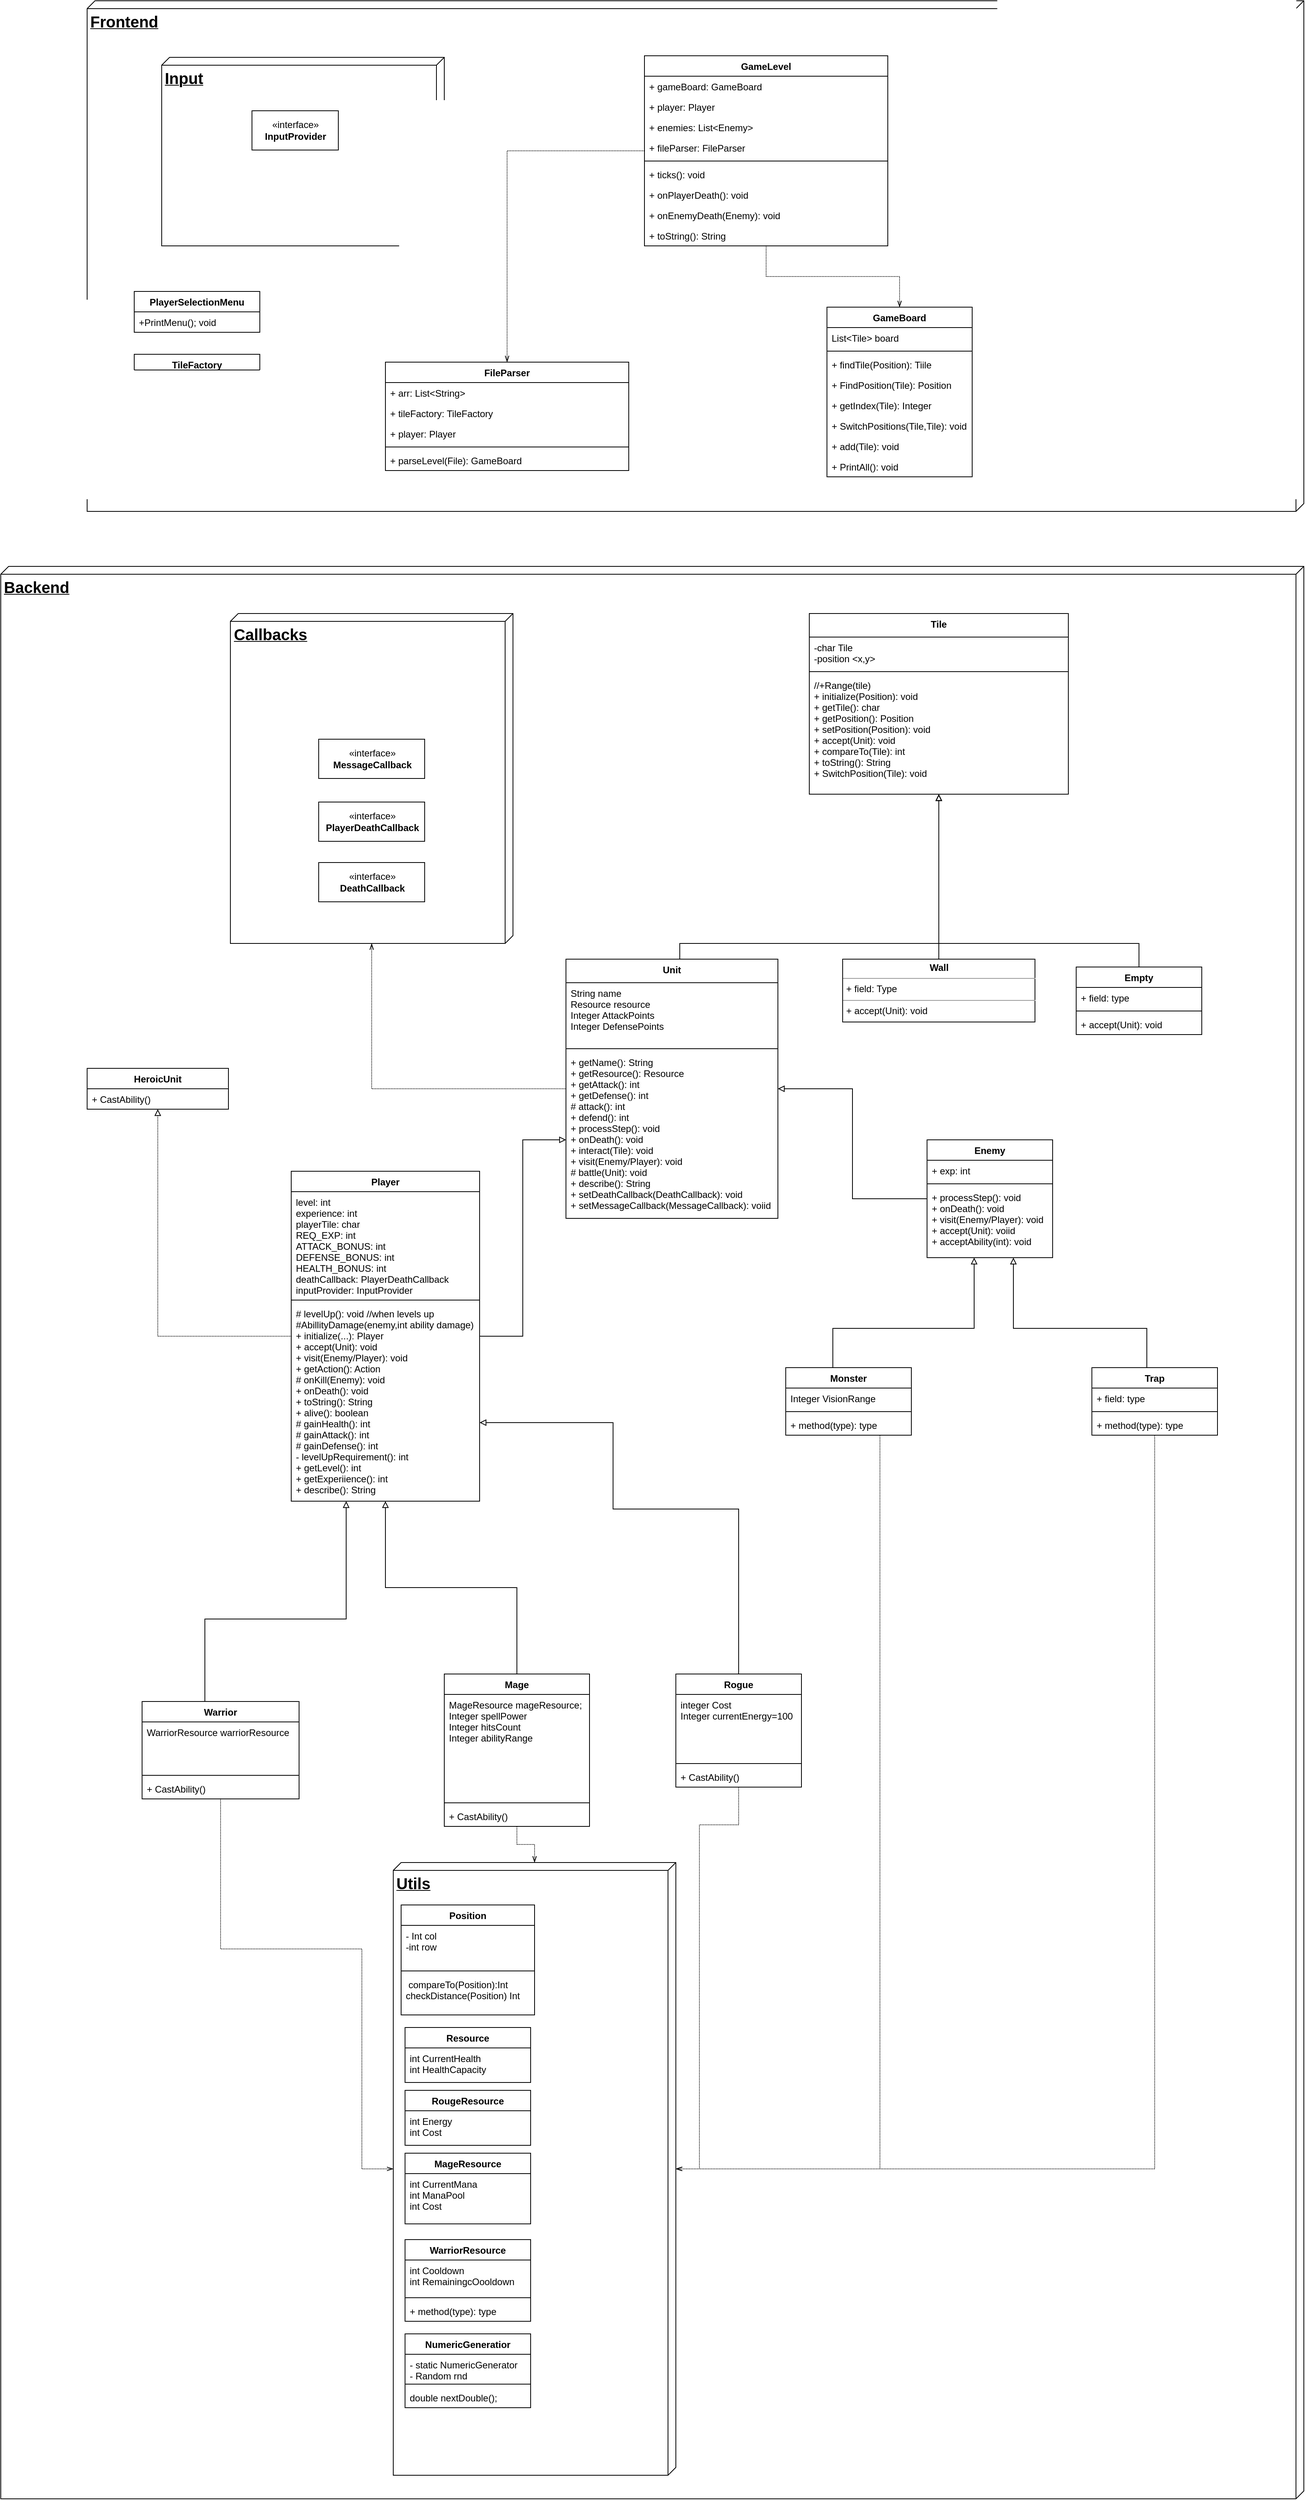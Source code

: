 <mxfile version="14.8.0" type="device"><diagram id="C5RBs43oDa-KdzZeNtuy" name="Page-1"><mxGraphModel dx="3137" dy="1996" grid="1" gridSize="10" guides="1" tooltips="1" connect="1" arrows="1" fold="1" page="1" pageScale="1" pageWidth="827" pageHeight="1169" math="0" shadow="0"><root><mxCell id="WIyWlLk6GJQsqaUBKTNV-0"/><mxCell id="WIyWlLk6GJQsqaUBKTNV-1" parent="WIyWlLk6GJQsqaUBKTNV-0"/><mxCell id="sXf2Kts4jVh8WF6a163G-23" value="&lt;b&gt;&lt;font style=&quot;font-size: 20px&quot;&gt;Backend&lt;/font&gt;&lt;/b&gt;" style="verticalAlign=top;align=left;spacingTop=8;spacingLeft=2;spacingRight=12;shape=cube;size=10;direction=south;fontStyle=4;html=1;" parent="WIyWlLk6GJQsqaUBKTNV-1" vertex="1"><mxGeometry x="-870" y="40" width="1660" height="2460" as="geometry"/></mxCell><mxCell id="sXf2Kts4jVh8WF6a163G-22" value="&lt;b&gt;&lt;font style=&quot;font-size: 20px&quot;&gt;Frontend&lt;/font&gt;&lt;/b&gt;" style="verticalAlign=top;align=left;spacingTop=8;spacingLeft=2;spacingRight=12;shape=cube;size=10;direction=south;fontStyle=4;html=1;" parent="WIyWlLk6GJQsqaUBKTNV-1" vertex="1"><mxGeometry x="-760" y="-680" width="1550" height="650" as="geometry"/></mxCell><mxCell id="hUy67IWV7JKPdp_zbghK-2" value="Tile" style="swimlane;fontStyle=1;align=center;verticalAlign=top;childLayout=stackLayout;horizontal=1;startSize=30;horizontalStack=0;resizeParent=1;resizeParentMax=0;resizeLast=0;collapsible=1;marginBottom=0;" parent="WIyWlLk6GJQsqaUBKTNV-1" vertex="1"><mxGeometry x="160" y="100" width="330" height="230" as="geometry"/></mxCell><mxCell id="hUy67IWV7JKPdp_zbghK-3" value="-char Tile&#10;-position &lt;x,y&gt;" style="text;strokeColor=none;fillColor=none;align=left;verticalAlign=top;spacingLeft=4;spacingRight=4;overflow=hidden;rotatable=0;points=[[0,0.5],[1,0.5]];portConstraint=eastwest;" parent="hUy67IWV7JKPdp_zbghK-2" vertex="1"><mxGeometry y="30" width="330" height="40" as="geometry"/></mxCell><mxCell id="hUy67IWV7JKPdp_zbghK-4" value="" style="line;strokeWidth=1;fillColor=none;align=left;verticalAlign=middle;spacingTop=-1;spacingLeft=3;spacingRight=3;rotatable=0;labelPosition=right;points=[];portConstraint=eastwest;" parent="hUy67IWV7JKPdp_zbghK-2" vertex="1"><mxGeometry y="70" width="330" height="8" as="geometry"/></mxCell><mxCell id="hUy67IWV7JKPdp_zbghK-5" value="//+Range(tile)&#10;+ initialize(Position): void&#10;+ getTile(): char&#10;+ getPosition(): Position&#10;+ setPosition(Position): void&#10;+ accept(Unit): void&#10;+ compareTo(Tile): int&#10;+ toString(): String&#10;+ SwitchPosition(Tile): void" style="text;strokeColor=none;fillColor=none;align=left;verticalAlign=top;spacingLeft=4;spacingRight=4;overflow=hidden;rotatable=0;points=[[0,0.5],[1,0.5]];portConstraint=eastwest;" parent="hUy67IWV7JKPdp_zbghK-2" vertex="1"><mxGeometry y="78" width="330" height="152" as="geometry"/></mxCell><mxCell id="hUy67IWV7JKPdp_zbghK-15" style="edgeStyle=orthogonalEdgeStyle;rounded=0;orthogonalLoop=1;jettySize=auto;html=1;endArrow=block;endFill=0;" parent="WIyWlLk6GJQsqaUBKTNV-1" source="hUy67IWV7JKPdp_zbghK-6" target="hUy67IWV7JKPdp_zbghK-2" edge="1"><mxGeometry relative="1" as="geometry"><Array as="points"><mxPoint x="-5" y="520"/><mxPoint x="325" y="520"/></Array></mxGeometry></mxCell><mxCell id="7q6mdUGi8-_NXq_T-A4u-39" style="edgeStyle=orthogonalEdgeStyle;rounded=0;orthogonalLoop=1;jettySize=auto;html=1;endArrow=openThin;endFill=0;dashed=1;dashPattern=1 1;" edge="1" parent="WIyWlLk6GJQsqaUBKTNV-1" source="hUy67IWV7JKPdp_zbghK-6" target="sXf2Kts4jVh8WF6a163G-26"><mxGeometry relative="1" as="geometry"/></mxCell><mxCell id="hUy67IWV7JKPdp_zbghK-6" value="Unit" style="swimlane;fontStyle=1;align=center;verticalAlign=top;childLayout=stackLayout;horizontal=1;startSize=30;horizontalStack=0;resizeParent=1;resizeParentMax=0;resizeLast=0;collapsible=1;marginBottom=0;" parent="WIyWlLk6GJQsqaUBKTNV-1" vertex="1"><mxGeometry x="-150" y="540" width="270" height="330" as="geometry"/></mxCell><mxCell id="hUy67IWV7JKPdp_zbghK-7" value="String name&#10;Resource resource&#10;Integer AttackPoints&#10;Integer DefensePoints" style="text;strokeColor=none;fillColor=none;align=left;verticalAlign=top;spacingLeft=4;spacingRight=4;overflow=hidden;rotatable=0;points=[[0,0.5],[1,0.5]];portConstraint=eastwest;" parent="hUy67IWV7JKPdp_zbghK-6" vertex="1"><mxGeometry y="30" width="270" height="80" as="geometry"/></mxCell><mxCell id="hUy67IWV7JKPdp_zbghK-8" value="" style="line;strokeWidth=1;fillColor=none;align=left;verticalAlign=middle;spacingTop=-1;spacingLeft=3;spacingRight=3;rotatable=0;labelPosition=right;points=[];portConstraint=eastwest;" parent="hUy67IWV7JKPdp_zbghK-6" vertex="1"><mxGeometry y="110" width="270" height="8" as="geometry"/></mxCell><mxCell id="hUy67IWV7JKPdp_zbghK-9" value="+ getName(): String&#10;+ getResource(): Resource&#10;+ getAttack(): int&#10;+ getDefense(): int&#10;# attack(): int&#10;+ defend(): int&#10;+ processStep(): void&#10;+ onDeath(): void&#10;+ interact(Tile): void&#10;+ visit(Enemy/Player): void&#10;# battle(Unit): void&#10;+ describe(): String&#10;+ setDeathCallback(DeathCallback): void&#10;+ setMessageCallback(MessageCallback): voiid" style="text;strokeColor=none;fillColor=none;align=left;verticalAlign=top;spacingLeft=4;spacingRight=4;overflow=hidden;rotatable=0;points=[[0,0.5],[1,0.5]];portConstraint=eastwest;" parent="hUy67IWV7JKPdp_zbghK-6" vertex="1"><mxGeometry y="118" width="270" height="212" as="geometry"/></mxCell><mxCell id="hUy67IWV7JKPdp_zbghK-17" style="edgeStyle=orthogonalEdgeStyle;rounded=0;orthogonalLoop=1;jettySize=auto;html=1;endArrow=block;endFill=0;" parent="WIyWlLk6GJQsqaUBKTNV-1" source="hUy67IWV7JKPdp_zbghK-10" target="hUy67IWV7JKPdp_zbghK-2" edge="1"><mxGeometry relative="1" as="geometry"><Array as="points"><mxPoint x="580" y="520"/><mxPoint x="325" y="520"/></Array></mxGeometry></mxCell><mxCell id="hUy67IWV7JKPdp_zbghK-10" value="Empty" style="swimlane;fontStyle=1;align=center;verticalAlign=top;childLayout=stackLayout;horizontal=1;startSize=26;horizontalStack=0;resizeParent=1;resizeParentMax=0;resizeLast=0;collapsible=1;marginBottom=0;" parent="WIyWlLk6GJQsqaUBKTNV-1" vertex="1"><mxGeometry x="500" y="550" width="160" height="86" as="geometry"/></mxCell><mxCell id="hUy67IWV7JKPdp_zbghK-11" value="+ field: type" style="text;strokeColor=none;fillColor=none;align=left;verticalAlign=top;spacingLeft=4;spacingRight=4;overflow=hidden;rotatable=0;points=[[0,0.5],[1,0.5]];portConstraint=eastwest;" parent="hUy67IWV7JKPdp_zbghK-10" vertex="1"><mxGeometry y="26" width="160" height="26" as="geometry"/></mxCell><mxCell id="hUy67IWV7JKPdp_zbghK-12" value="" style="line;strokeWidth=1;fillColor=none;align=left;verticalAlign=middle;spacingTop=-1;spacingLeft=3;spacingRight=3;rotatable=0;labelPosition=right;points=[];portConstraint=eastwest;" parent="hUy67IWV7JKPdp_zbghK-10" vertex="1"><mxGeometry y="52" width="160" height="8" as="geometry"/></mxCell><mxCell id="hUy67IWV7JKPdp_zbghK-13" value="+ accept(Unit): void" style="text;strokeColor=none;fillColor=none;align=left;verticalAlign=top;spacingLeft=4;spacingRight=4;overflow=hidden;rotatable=0;points=[[0,0.5],[1,0.5]];portConstraint=eastwest;" parent="hUy67IWV7JKPdp_zbghK-10" vertex="1"><mxGeometry y="60" width="160" height="26" as="geometry"/></mxCell><mxCell id="hUy67IWV7JKPdp_zbghK-16" style="edgeStyle=orthogonalEdgeStyle;rounded=0;orthogonalLoop=1;jettySize=auto;html=1;endArrow=block;endFill=0;" parent="WIyWlLk6GJQsqaUBKTNV-1" source="hUy67IWV7JKPdp_zbghK-14" target="hUy67IWV7JKPdp_zbghK-2" edge="1"><mxGeometry relative="1" as="geometry"><Array as="points"><mxPoint x="325" y="440"/><mxPoint x="325" y="440"/></Array></mxGeometry></mxCell><mxCell id="hUy67IWV7JKPdp_zbghK-14" value="&lt;p style=&quot;margin: 0px ; margin-top: 4px ; text-align: center&quot;&gt;&lt;b&gt;Wall&lt;/b&gt;&lt;/p&gt;&lt;hr size=&quot;1&quot;&gt;&lt;p style=&quot;margin: 0px ; margin-left: 4px&quot;&gt;+ field: Type&lt;/p&gt;&lt;hr size=&quot;1&quot;&gt;&lt;p style=&quot;margin: 0px ; margin-left: 4px&quot;&gt;+ accept(Unit): void&lt;/p&gt;" style="verticalAlign=top;align=left;overflow=fill;fontSize=12;fontFamily=Helvetica;html=1;" parent="WIyWlLk6GJQsqaUBKTNV-1" vertex="1"><mxGeometry x="202.5" y="540" width="245" height="80" as="geometry"/></mxCell><mxCell id="hUy67IWV7JKPdp_zbghK-18" value="GameBoard" style="swimlane;fontStyle=1;align=center;verticalAlign=top;childLayout=stackLayout;horizontal=1;startSize=26;horizontalStack=0;resizeParent=1;resizeParentMax=0;resizeLast=0;collapsible=1;marginBottom=0;" parent="WIyWlLk6GJQsqaUBKTNV-1" vertex="1"><mxGeometry x="182.5" y="-290" width="185" height="216" as="geometry"/></mxCell><mxCell id="hUy67IWV7JKPdp_zbghK-19" value="List&lt;Tile&gt; board" style="text;strokeColor=none;fillColor=none;align=left;verticalAlign=top;spacingLeft=4;spacingRight=4;overflow=hidden;rotatable=0;points=[[0,0.5],[1,0.5]];portConstraint=eastwest;" parent="hUy67IWV7JKPdp_zbghK-18" vertex="1"><mxGeometry y="26" width="185" height="26" as="geometry"/></mxCell><mxCell id="hUy67IWV7JKPdp_zbghK-20" value="" style="line;strokeWidth=1;fillColor=none;align=left;verticalAlign=middle;spacingTop=-1;spacingLeft=3;spacingRight=3;rotatable=0;labelPosition=right;points=[];portConstraint=eastwest;" parent="hUy67IWV7JKPdp_zbghK-18" vertex="1"><mxGeometry y="52" width="185" height="8" as="geometry"/></mxCell><mxCell id="hUy67IWV7JKPdp_zbghK-21" value="+ findTile(Position): Tiile" style="text;strokeColor=none;fillColor=none;align=left;verticalAlign=top;spacingLeft=4;spacingRight=4;overflow=hidden;rotatable=0;points=[[0,0.5],[1,0.5]];portConstraint=eastwest;" parent="hUy67IWV7JKPdp_zbghK-18" vertex="1"><mxGeometry y="60" width="185" height="26" as="geometry"/></mxCell><mxCell id="sXf2Kts4jVh8WF6a163G-16" value="+ FindPosition(Tile): Position" style="text;strokeColor=none;fillColor=none;align=left;verticalAlign=top;spacingLeft=4;spacingRight=4;overflow=hidden;rotatable=0;points=[[0,0.5],[1,0.5]];portConstraint=eastwest;" parent="hUy67IWV7JKPdp_zbghK-18" vertex="1"><mxGeometry y="86" width="185" height="26" as="geometry"/></mxCell><mxCell id="sXf2Kts4jVh8WF6a163G-17" value="+ getIndex(Tile): Integer" style="text;strokeColor=none;fillColor=none;align=left;verticalAlign=top;spacingLeft=4;spacingRight=4;overflow=hidden;rotatable=0;points=[[0,0.5],[1,0.5]];portConstraint=eastwest;" parent="hUy67IWV7JKPdp_zbghK-18" vertex="1"><mxGeometry y="112" width="185" height="26" as="geometry"/></mxCell><mxCell id="sXf2Kts4jVh8WF6a163G-18" value="+ SwitchPositions(Tile,Tile): void" style="text;strokeColor=none;fillColor=none;align=left;verticalAlign=top;spacingLeft=4;spacingRight=4;overflow=hidden;rotatable=0;points=[[0,0.5],[1,0.5]];portConstraint=eastwest;" parent="hUy67IWV7JKPdp_zbghK-18" vertex="1"><mxGeometry y="138" width="185" height="26" as="geometry"/></mxCell><mxCell id="sXf2Kts4jVh8WF6a163G-19" value="+ add(Tile): void" style="text;strokeColor=none;fillColor=none;align=left;verticalAlign=top;spacingLeft=4;spacingRight=4;overflow=hidden;rotatable=0;points=[[0,0.5],[1,0.5]];portConstraint=eastwest;" parent="hUy67IWV7JKPdp_zbghK-18" vertex="1"><mxGeometry y="164" width="185" height="26" as="geometry"/></mxCell><mxCell id="sXf2Kts4jVh8WF6a163G-20" value="+ PrintAll(): void" style="text;strokeColor=none;fillColor=none;align=left;verticalAlign=top;spacingLeft=4;spacingRight=4;overflow=hidden;rotatable=0;points=[[0,0.5],[1,0.5]];portConstraint=eastwest;" parent="hUy67IWV7JKPdp_zbghK-18" vertex="1"><mxGeometry y="190" width="185" height="26" as="geometry"/></mxCell><mxCell id="hUy67IWV7JKPdp_zbghK-70" style="edgeStyle=orthogonalEdgeStyle;rounded=0;orthogonalLoop=1;jettySize=auto;html=1;endArrow=block;endFill=0;" parent="WIyWlLk6GJQsqaUBKTNV-1" source="hUy67IWV7JKPdp_zbghK-23" target="hUy67IWV7JKPdp_zbghK-6" edge="1"><mxGeometry relative="1" as="geometry"><Array as="points"><mxPoint x="-205" y="1020"/><mxPoint x="-205" y="770"/></Array></mxGeometry></mxCell><mxCell id="7q6mdUGi8-_NXq_T-A4u-31" style="edgeStyle=orthogonalEdgeStyle;rounded=0;orthogonalLoop=1;jettySize=auto;html=1;endArrow=block;endFill=0;dashed=1;dashPattern=1 1;" edge="1" parent="WIyWlLk6GJQsqaUBKTNV-1" source="hUy67IWV7JKPdp_zbghK-23" target="7q6mdUGi8-_NXq_T-A4u-25"><mxGeometry relative="1" as="geometry"/></mxCell><mxCell id="hUy67IWV7JKPdp_zbghK-23" value="Player" style="swimlane;fontStyle=1;align=center;verticalAlign=top;childLayout=stackLayout;horizontal=1;startSize=26;horizontalStack=0;resizeParent=1;resizeParentMax=0;resizeLast=0;collapsible=1;marginBottom=0;" parent="WIyWlLk6GJQsqaUBKTNV-1" vertex="1"><mxGeometry x="-500" y="810" width="240" height="420" as="geometry"/></mxCell><mxCell id="hUy67IWV7JKPdp_zbghK-24" value="level: int&#10;experience: int&#10;playerTile: char&#10;REQ_EXP: int&#10;ATTACK_BONUS: int&#10;DEFENSE_BONUS: int&#10;HEALTH_BONUS: int&#10;deathCallback: PlayerDeathCallback&#10;inputProvider: InputProvider&#10;" style="text;strokeColor=none;fillColor=none;align=left;verticalAlign=top;spacingLeft=4;spacingRight=4;overflow=hidden;rotatable=0;points=[[0,0.5],[1,0.5]];portConstraint=eastwest;" parent="hUy67IWV7JKPdp_zbghK-23" vertex="1"><mxGeometry y="26" width="240" height="134" as="geometry"/></mxCell><mxCell id="hUy67IWV7JKPdp_zbghK-25" value="" style="line;strokeWidth=1;fillColor=none;align=left;verticalAlign=middle;spacingTop=-1;spacingLeft=3;spacingRight=3;rotatable=0;labelPosition=right;points=[];portConstraint=eastwest;" parent="hUy67IWV7JKPdp_zbghK-23" vertex="1"><mxGeometry y="160" width="240" height="8" as="geometry"/></mxCell><mxCell id="hUy67IWV7JKPdp_zbghK-26" value="# levelUp(): void //when levels up&#10;#AbillityDamage(enemy,int ability damage)&#10;+ initialize(...): Player&#10;+ accept(Unit): void&#10;+ visit(Enemy/Player): void&#10;+ getAction(): Action&#10;# onKill(Enemy): void&#10;+ onDeath(): void&#10;+ toString(): String&#10;+ alive(): boolean&#10;# gainHealth(): int&#10;# gainAttack(): int&#10;# gainDefense(): int&#10;- levelUpRequirement(): int&#10;+ getLevel(): int&#10;+ getExperiience(): int&#10;+ describe(): String" style="text;strokeColor=none;fillColor=none;align=left;verticalAlign=top;spacingLeft=4;spacingRight=4;overflow=hidden;rotatable=0;points=[[0,0.5],[1,0.5]];portConstraint=eastwest;" parent="hUy67IWV7JKPdp_zbghK-23" vertex="1"><mxGeometry y="168" width="240" height="252" as="geometry"/></mxCell><mxCell id="hUy67IWV7JKPdp_zbghK-73" style="edgeStyle=orthogonalEdgeStyle;rounded=0;orthogonalLoop=1;jettySize=auto;html=1;endArrow=block;endFill=0;" parent="WIyWlLk6GJQsqaUBKTNV-1" source="hUy67IWV7JKPdp_zbghK-28" target="hUy67IWV7JKPdp_zbghK-23" edge="1"><mxGeometry relative="1" as="geometry"><Array as="points"><mxPoint x="-610" y="1380"/><mxPoint x="-430" y="1380"/></Array></mxGeometry></mxCell><mxCell id="7q6mdUGi8-_NXq_T-A4u-42" style="edgeStyle=orthogonalEdgeStyle;rounded=0;orthogonalLoop=1;jettySize=auto;html=1;endArrow=openThin;endFill=0;dashed=1;dashPattern=1 1;" edge="1" parent="WIyWlLk6GJQsqaUBKTNV-1" source="hUy67IWV7JKPdp_zbghK-28" target="sXf2Kts4jVh8WF6a163G-24"><mxGeometry relative="1" as="geometry"><Array as="points"><mxPoint x="-590" y="1800"/><mxPoint x="-410" y="1800"/><mxPoint x="-410" y="2080"/></Array></mxGeometry></mxCell><mxCell id="hUy67IWV7JKPdp_zbghK-28" value="Warrior" style="swimlane;fontStyle=1;align=center;verticalAlign=top;childLayout=stackLayout;horizontal=1;startSize=26;horizontalStack=0;resizeParent=1;resizeParentMax=0;resizeLast=0;collapsible=1;marginBottom=0;" parent="WIyWlLk6GJQsqaUBKTNV-1" vertex="1"><mxGeometry x="-690" y="1485" width="200" height="124" as="geometry"/></mxCell><mxCell id="hUy67IWV7JKPdp_zbghK-29" value="WarriorResource warriorResource" style="text;strokeColor=none;fillColor=none;align=left;verticalAlign=top;spacingLeft=4;spacingRight=4;overflow=hidden;rotatable=0;points=[[0,0.5],[1,0.5]];portConstraint=eastwest;" parent="hUy67IWV7JKPdp_zbghK-28" vertex="1"><mxGeometry y="26" width="200" height="64" as="geometry"/></mxCell><mxCell id="hUy67IWV7JKPdp_zbghK-30" value="" style="line;strokeWidth=1;fillColor=none;align=left;verticalAlign=middle;spacingTop=-1;spacingLeft=3;spacingRight=3;rotatable=0;labelPosition=right;points=[];portConstraint=eastwest;" parent="hUy67IWV7JKPdp_zbghK-28" vertex="1"><mxGeometry y="90" width="200" height="8" as="geometry"/></mxCell><mxCell id="hUy67IWV7JKPdp_zbghK-31" value="+ CastAbility()" style="text;strokeColor=none;fillColor=none;align=left;verticalAlign=top;spacingLeft=4;spacingRight=4;overflow=hidden;rotatable=0;points=[[0,0.5],[1,0.5]];portConstraint=eastwest;" parent="hUy67IWV7JKPdp_zbghK-28" vertex="1"><mxGeometry y="98" width="200" height="26" as="geometry"/></mxCell><mxCell id="hUy67IWV7JKPdp_zbghK-71" style="edgeStyle=orthogonalEdgeStyle;rounded=0;orthogonalLoop=1;jettySize=auto;html=1;endArrow=block;endFill=0;" parent="WIyWlLk6GJQsqaUBKTNV-1" source="hUy67IWV7JKPdp_zbghK-37" target="hUy67IWV7JKPdp_zbghK-23" edge="1"><mxGeometry relative="1" as="geometry"/></mxCell><mxCell id="7q6mdUGi8-_NXq_T-A4u-43" style="edgeStyle=orthogonalEdgeStyle;rounded=0;orthogonalLoop=1;jettySize=auto;html=1;dashed=1;dashPattern=1 1;endArrow=openThin;endFill=0;" edge="1" parent="WIyWlLk6GJQsqaUBKTNV-1" source="hUy67IWV7JKPdp_zbghK-37" target="sXf2Kts4jVh8WF6a163G-24"><mxGeometry relative="1" as="geometry"/></mxCell><mxCell id="hUy67IWV7JKPdp_zbghK-37" value="Mage" style="swimlane;fontStyle=1;align=center;verticalAlign=top;childLayout=stackLayout;horizontal=1;startSize=26;horizontalStack=0;resizeParent=1;resizeParentMax=0;resizeLast=0;collapsible=1;marginBottom=0;" parent="WIyWlLk6GJQsqaUBKTNV-1" vertex="1"><mxGeometry x="-305" y="1450" width="185" height="194" as="geometry"/></mxCell><mxCell id="hUy67IWV7JKPdp_zbghK-38" value="MageResource mageResource;&#10;Integer spellPower&#10;Integer hitsCount&#10;Integer abilityRange&#10;&#10;" style="text;strokeColor=none;fillColor=none;align=left;verticalAlign=top;spacingLeft=4;spacingRight=4;overflow=hidden;rotatable=0;points=[[0,0.5],[1,0.5]];portConstraint=eastwest;" parent="hUy67IWV7JKPdp_zbghK-37" vertex="1"><mxGeometry y="26" width="185" height="134" as="geometry"/></mxCell><mxCell id="hUy67IWV7JKPdp_zbghK-39" value="" style="line;strokeWidth=1;fillColor=none;align=left;verticalAlign=middle;spacingTop=-1;spacingLeft=3;spacingRight=3;rotatable=0;labelPosition=right;points=[];portConstraint=eastwest;" parent="hUy67IWV7JKPdp_zbghK-37" vertex="1"><mxGeometry y="160" width="185" height="8" as="geometry"/></mxCell><mxCell id="hUy67IWV7JKPdp_zbghK-40" value="+ CastAbility()" style="text;strokeColor=none;fillColor=none;align=left;verticalAlign=top;spacingLeft=4;spacingRight=4;overflow=hidden;rotatable=0;points=[[0,0.5],[1,0.5]];portConstraint=eastwest;" parent="hUy67IWV7JKPdp_zbghK-37" vertex="1"><mxGeometry y="168" width="185" height="26" as="geometry"/></mxCell><mxCell id="hUy67IWV7JKPdp_zbghK-72" style="edgeStyle=orthogonalEdgeStyle;rounded=0;orthogonalLoop=1;jettySize=auto;html=1;endArrow=block;endFill=0;" parent="WIyWlLk6GJQsqaUBKTNV-1" source="hUy67IWV7JKPdp_zbghK-46" target="hUy67IWV7JKPdp_zbghK-23" edge="1"><mxGeometry relative="1" as="geometry"><Array as="points"><mxPoint x="70" y="1240"/><mxPoint x="-90" y="1240"/><mxPoint x="-90" y="1130"/></Array></mxGeometry></mxCell><mxCell id="7q6mdUGi8-_NXq_T-A4u-44" style="edgeStyle=orthogonalEdgeStyle;rounded=0;orthogonalLoop=1;jettySize=auto;html=1;dashed=1;dashPattern=1 1;endArrow=openThin;endFill=0;" edge="1" parent="WIyWlLk6GJQsqaUBKTNV-1" source="hUy67IWV7JKPdp_zbghK-46" target="sXf2Kts4jVh8WF6a163G-24"><mxGeometry relative="1" as="geometry"><Array as="points"><mxPoint x="70" y="1642"/><mxPoint x="20" y="1642"/><mxPoint x="20" y="2080"/></Array></mxGeometry></mxCell><mxCell id="hUy67IWV7JKPdp_zbghK-46" value="Rogue" style="swimlane;fontStyle=1;align=center;verticalAlign=top;childLayout=stackLayout;horizontal=1;startSize=26;horizontalStack=0;resizeParent=1;resizeParentMax=0;resizeLast=0;collapsible=1;marginBottom=0;" parent="WIyWlLk6GJQsqaUBKTNV-1" vertex="1"><mxGeometry x="-10" y="1450" width="160" height="144" as="geometry"/></mxCell><mxCell id="hUy67IWV7JKPdp_zbghK-47" value="integer Cost&#10;Integer currentEnergy=100" style="text;strokeColor=none;fillColor=none;align=left;verticalAlign=top;spacingLeft=4;spacingRight=4;overflow=hidden;rotatable=0;points=[[0,0.5],[1,0.5]];portConstraint=eastwest;" parent="hUy67IWV7JKPdp_zbghK-46" vertex="1"><mxGeometry y="26" width="160" height="84" as="geometry"/></mxCell><mxCell id="hUy67IWV7JKPdp_zbghK-48" value="" style="line;strokeWidth=1;fillColor=none;align=left;verticalAlign=middle;spacingTop=-1;spacingLeft=3;spacingRight=3;rotatable=0;labelPosition=right;points=[];portConstraint=eastwest;" parent="hUy67IWV7JKPdp_zbghK-46" vertex="1"><mxGeometry y="110" width="160" height="8" as="geometry"/></mxCell><mxCell id="hUy67IWV7JKPdp_zbghK-49" value="+ CastAbility()" style="text;strokeColor=none;fillColor=none;align=left;verticalAlign=top;spacingLeft=4;spacingRight=4;overflow=hidden;rotatable=0;points=[[0,0.5],[1,0.5]];portConstraint=eastwest;" parent="hUy67IWV7JKPdp_zbghK-46" vertex="1"><mxGeometry y="118" width="160" height="26" as="geometry"/></mxCell><mxCell id="hUy67IWV7JKPdp_zbghK-69" style="edgeStyle=orthogonalEdgeStyle;rounded=0;orthogonalLoop=1;jettySize=auto;html=1;endArrow=block;endFill=0;" parent="WIyWlLk6GJQsqaUBKTNV-1" source="hUy67IWV7JKPdp_zbghK-51" target="hUy67IWV7JKPdp_zbghK-6" edge="1"><mxGeometry relative="1" as="geometry"/></mxCell><mxCell id="hUy67IWV7JKPdp_zbghK-51" value="Enemy" style="swimlane;fontStyle=1;align=center;verticalAlign=top;childLayout=stackLayout;horizontal=1;startSize=26;horizontalStack=0;resizeParent=1;resizeParentMax=0;resizeLast=0;collapsible=1;marginBottom=0;" parent="WIyWlLk6GJQsqaUBKTNV-1" vertex="1"><mxGeometry x="310" y="770" width="160" height="150" as="geometry"/></mxCell><mxCell id="hUy67IWV7JKPdp_zbghK-52" value="+ exp: int" style="text;strokeColor=none;fillColor=none;align=left;verticalAlign=top;spacingLeft=4;spacingRight=4;overflow=hidden;rotatable=0;points=[[0,0.5],[1,0.5]];portConstraint=eastwest;" parent="hUy67IWV7JKPdp_zbghK-51" vertex="1"><mxGeometry y="26" width="160" height="26" as="geometry"/></mxCell><mxCell id="hUy67IWV7JKPdp_zbghK-53" value="" style="line;strokeWidth=1;fillColor=none;align=left;verticalAlign=middle;spacingTop=-1;spacingLeft=3;spacingRight=3;rotatable=0;labelPosition=right;points=[];portConstraint=eastwest;" parent="hUy67IWV7JKPdp_zbghK-51" vertex="1"><mxGeometry y="52" width="160" height="8" as="geometry"/></mxCell><mxCell id="hUy67IWV7JKPdp_zbghK-54" value="+ processStep(): void&#10;+ onDeath(): void&#10;+ visit(Enemy/Player): void&#10;+ accept(Unit): voiid&#10;+ acceptAbility(int): void&#10;" style="text;strokeColor=none;fillColor=none;align=left;verticalAlign=top;spacingLeft=4;spacingRight=4;overflow=hidden;rotatable=0;points=[[0,0.5],[1,0.5]];portConstraint=eastwest;" parent="hUy67IWV7JKPdp_zbghK-51" vertex="1"><mxGeometry y="60" width="160" height="90" as="geometry"/></mxCell><mxCell id="hUy67IWV7JKPdp_zbghK-74" style="edgeStyle=orthogonalEdgeStyle;rounded=0;orthogonalLoop=1;jettySize=auto;html=1;endArrow=block;endFill=0;" parent="WIyWlLk6GJQsqaUBKTNV-1" source="hUy67IWV7JKPdp_zbghK-58" target="hUy67IWV7JKPdp_zbghK-51" edge="1"><mxGeometry relative="1" as="geometry"><Array as="points"><mxPoint x="190" y="1010"/><mxPoint x="370" y="1010"/></Array></mxGeometry></mxCell><mxCell id="7q6mdUGi8-_NXq_T-A4u-45" style="edgeStyle=orthogonalEdgeStyle;rounded=0;orthogonalLoop=1;jettySize=auto;html=1;dashed=1;dashPattern=1 1;endArrow=openThin;endFill=0;" edge="1" parent="WIyWlLk6GJQsqaUBKTNV-1" source="hUy67IWV7JKPdp_zbghK-58" target="sXf2Kts4jVh8WF6a163G-24"><mxGeometry relative="1" as="geometry"><Array as="points"><mxPoint x="250" y="2080"/></Array></mxGeometry></mxCell><mxCell id="hUy67IWV7JKPdp_zbghK-58" value="Monster" style="swimlane;fontStyle=1;align=center;verticalAlign=top;childLayout=stackLayout;horizontal=1;startSize=26;horizontalStack=0;resizeParent=1;resizeParentMax=0;resizeLast=0;collapsible=1;marginBottom=0;" parent="WIyWlLk6GJQsqaUBKTNV-1" vertex="1"><mxGeometry x="130" y="1060" width="160" height="86" as="geometry"/></mxCell><mxCell id="hUy67IWV7JKPdp_zbghK-59" value="Integer VisionRange" style="text;strokeColor=none;fillColor=none;align=left;verticalAlign=top;spacingLeft=4;spacingRight=4;overflow=hidden;rotatable=0;points=[[0,0.5],[1,0.5]];portConstraint=eastwest;" parent="hUy67IWV7JKPdp_zbghK-58" vertex="1"><mxGeometry y="26" width="160" height="26" as="geometry"/></mxCell><mxCell id="hUy67IWV7JKPdp_zbghK-60" value="" style="line;strokeWidth=1;fillColor=none;align=left;verticalAlign=middle;spacingTop=-1;spacingLeft=3;spacingRight=3;rotatable=0;labelPosition=right;points=[];portConstraint=eastwest;" parent="hUy67IWV7JKPdp_zbghK-58" vertex="1"><mxGeometry y="52" width="160" height="8" as="geometry"/></mxCell><mxCell id="hUy67IWV7JKPdp_zbghK-61" value="+ method(type): type" style="text;strokeColor=none;fillColor=none;align=left;verticalAlign=top;spacingLeft=4;spacingRight=4;overflow=hidden;rotatable=0;points=[[0,0.5],[1,0.5]];portConstraint=eastwest;" parent="hUy67IWV7JKPdp_zbghK-58" vertex="1"><mxGeometry y="60" width="160" height="26" as="geometry"/></mxCell><mxCell id="hUy67IWV7JKPdp_zbghK-75" style="edgeStyle=orthogonalEdgeStyle;rounded=0;orthogonalLoop=1;jettySize=auto;html=1;endArrow=block;endFill=0;" parent="WIyWlLk6GJQsqaUBKTNV-1" source="hUy67IWV7JKPdp_zbghK-63" target="hUy67IWV7JKPdp_zbghK-51" edge="1"><mxGeometry relative="1" as="geometry"><Array as="points"><mxPoint x="590" y="1010"/><mxPoint x="420" y="1010"/></Array></mxGeometry></mxCell><mxCell id="7q6mdUGi8-_NXq_T-A4u-46" style="edgeStyle=orthogonalEdgeStyle;rounded=0;orthogonalLoop=1;jettySize=auto;html=1;dashed=1;dashPattern=1 1;endArrow=openThin;endFill=0;" edge="1" parent="WIyWlLk6GJQsqaUBKTNV-1" source="hUy67IWV7JKPdp_zbghK-63" target="sXf2Kts4jVh8WF6a163G-24"><mxGeometry relative="1" as="geometry"><Array as="points"><mxPoint x="600" y="2080"/></Array></mxGeometry></mxCell><mxCell id="hUy67IWV7JKPdp_zbghK-63" value="Trap" style="swimlane;fontStyle=1;align=center;verticalAlign=top;childLayout=stackLayout;horizontal=1;startSize=26;horizontalStack=0;resizeParent=1;resizeParentMax=0;resizeLast=0;collapsible=1;marginBottom=0;" parent="WIyWlLk6GJQsqaUBKTNV-1" vertex="1"><mxGeometry x="520" y="1060" width="160" height="86" as="geometry"/></mxCell><mxCell id="hUy67IWV7JKPdp_zbghK-64" value="+ field: type" style="text;strokeColor=none;fillColor=none;align=left;verticalAlign=top;spacingLeft=4;spacingRight=4;overflow=hidden;rotatable=0;points=[[0,0.5],[1,0.5]];portConstraint=eastwest;" parent="hUy67IWV7JKPdp_zbghK-63" vertex="1"><mxGeometry y="26" width="160" height="26" as="geometry"/></mxCell><mxCell id="hUy67IWV7JKPdp_zbghK-65" value="" style="line;strokeWidth=1;fillColor=none;align=left;verticalAlign=middle;spacingTop=-1;spacingLeft=3;spacingRight=3;rotatable=0;labelPosition=right;points=[];portConstraint=eastwest;" parent="hUy67IWV7JKPdp_zbghK-63" vertex="1"><mxGeometry y="52" width="160" height="8" as="geometry"/></mxCell><mxCell id="hUy67IWV7JKPdp_zbghK-66" value="+ method(type): type" style="text;strokeColor=none;fillColor=none;align=left;verticalAlign=top;spacingLeft=4;spacingRight=4;overflow=hidden;rotatable=0;points=[[0,0.5],[1,0.5]];portConstraint=eastwest;" parent="hUy67IWV7JKPdp_zbghK-63" vertex="1"><mxGeometry y="60" width="160" height="26" as="geometry"/></mxCell><mxCell id="7q6mdUGi8-_NXq_T-A4u-55" style="edgeStyle=orthogonalEdgeStyle;rounded=0;orthogonalLoop=1;jettySize=auto;html=1;endArrow=openThin;endFill=0;dashed=1;dashPattern=1 1;" edge="1" parent="WIyWlLk6GJQsqaUBKTNV-1" source="hUy67IWV7JKPdp_zbghK-82" target="hUy67IWV7JKPdp_zbghK-18"><mxGeometry relative="1" as="geometry"/></mxCell><mxCell id="7q6mdUGi8-_NXq_T-A4u-56" style="edgeStyle=orthogonalEdgeStyle;rounded=0;orthogonalLoop=1;jettySize=auto;html=1;entryX=0.5;entryY=0;entryDx=0;entryDy=0;dashed=1;dashPattern=1 1;endArrow=openThin;endFill=0;" edge="1" parent="WIyWlLk6GJQsqaUBKTNV-1" source="hUy67IWV7JKPdp_zbghK-82" target="sXf2Kts4jVh8WF6a163G-0"><mxGeometry relative="1" as="geometry"/></mxCell><mxCell id="hUy67IWV7JKPdp_zbghK-82" value="GameLevel" style="swimlane;fontStyle=1;align=center;verticalAlign=top;childLayout=stackLayout;horizontal=1;startSize=26;horizontalStack=0;resizeParent=1;resizeParentMax=0;resizeLast=0;collapsible=1;marginBottom=0;" parent="WIyWlLk6GJQsqaUBKTNV-1" vertex="1"><mxGeometry x="-50" y="-610" width="310" height="242" as="geometry"/></mxCell><mxCell id="hUy67IWV7JKPdp_zbghK-83" value="+ gameBoard: GameBoard" style="text;strokeColor=none;fillColor=none;align=left;verticalAlign=top;spacingLeft=4;spacingRight=4;overflow=hidden;rotatable=0;points=[[0,0.5],[1,0.5]];portConstraint=eastwest;" parent="hUy67IWV7JKPdp_zbghK-82" vertex="1"><mxGeometry y="26" width="310" height="26" as="geometry"/></mxCell><mxCell id="sXf2Kts4jVh8WF6a163G-9" value="+ player: Player" style="text;strokeColor=none;fillColor=none;align=left;verticalAlign=top;spacingLeft=4;spacingRight=4;overflow=hidden;rotatable=0;points=[[0,0.5],[1,0.5]];portConstraint=eastwest;" parent="hUy67IWV7JKPdp_zbghK-82" vertex="1"><mxGeometry y="52" width="310" height="26" as="geometry"/></mxCell><mxCell id="sXf2Kts4jVh8WF6a163G-10" value="+ enemies: List&lt;Enemy&gt;" style="text;strokeColor=none;fillColor=none;align=left;verticalAlign=top;spacingLeft=4;spacingRight=4;overflow=hidden;rotatable=0;points=[[0,0.5],[1,0.5]];portConstraint=eastwest;" parent="hUy67IWV7JKPdp_zbghK-82" vertex="1"><mxGeometry y="78" width="310" height="26" as="geometry"/></mxCell><mxCell id="sXf2Kts4jVh8WF6a163G-11" value="+ fileParser: FileParser" style="text;strokeColor=none;fillColor=none;align=left;verticalAlign=top;spacingLeft=4;spacingRight=4;overflow=hidden;rotatable=0;points=[[0,0.5],[1,0.5]];portConstraint=eastwest;" parent="hUy67IWV7JKPdp_zbghK-82" vertex="1"><mxGeometry y="104" width="310" height="26" as="geometry"/></mxCell><mxCell id="hUy67IWV7JKPdp_zbghK-84" value="" style="line;strokeWidth=1;fillColor=none;align=left;verticalAlign=middle;spacingTop=-1;spacingLeft=3;spacingRight=3;rotatable=0;labelPosition=right;points=[];portConstraint=eastwest;" parent="hUy67IWV7JKPdp_zbghK-82" vertex="1"><mxGeometry y="130" width="310" height="8" as="geometry"/></mxCell><mxCell id="hUy67IWV7JKPdp_zbghK-85" value="+ ticks(): void" style="text;strokeColor=none;fillColor=none;align=left;verticalAlign=top;spacingLeft=4;spacingRight=4;overflow=hidden;rotatable=0;points=[[0,0.5],[1,0.5]];portConstraint=eastwest;" parent="hUy67IWV7JKPdp_zbghK-82" vertex="1"><mxGeometry y="138" width="310" height="26" as="geometry"/></mxCell><mxCell id="sXf2Kts4jVh8WF6a163G-12" value="+ onPlayerDeath(): void" style="text;strokeColor=none;fillColor=none;align=left;verticalAlign=top;spacingLeft=4;spacingRight=4;overflow=hidden;rotatable=0;points=[[0,0.5],[1,0.5]];portConstraint=eastwest;" parent="hUy67IWV7JKPdp_zbghK-82" vertex="1"><mxGeometry y="164" width="310" height="26" as="geometry"/></mxCell><mxCell id="sXf2Kts4jVh8WF6a163G-13" value="+ onEnemyDeath(Enemy): void" style="text;strokeColor=none;fillColor=none;align=left;verticalAlign=top;spacingLeft=4;spacingRight=4;overflow=hidden;rotatable=0;points=[[0,0.5],[1,0.5]];portConstraint=eastwest;" parent="hUy67IWV7JKPdp_zbghK-82" vertex="1"><mxGeometry y="190" width="310" height="26" as="geometry"/></mxCell><mxCell id="sXf2Kts4jVh8WF6a163G-14" value="+ toString(): String" style="text;strokeColor=none;fillColor=none;align=left;verticalAlign=top;spacingLeft=4;spacingRight=4;overflow=hidden;rotatable=0;points=[[0,0.5],[1,0.5]];portConstraint=eastwest;" parent="hUy67IWV7JKPdp_zbghK-82" vertex="1"><mxGeometry y="216" width="310" height="26" as="geometry"/></mxCell><mxCell id="sXf2Kts4jVh8WF6a163G-0" value="FileParser" style="swimlane;fontStyle=1;align=center;verticalAlign=top;childLayout=stackLayout;horizontal=1;startSize=26;horizontalStack=0;resizeParent=1;resizeParentMax=0;resizeLast=0;collapsible=1;marginBottom=0;" parent="WIyWlLk6GJQsqaUBKTNV-1" vertex="1"><mxGeometry x="-380" y="-220" width="310" height="138" as="geometry"/></mxCell><mxCell id="sXf2Kts4jVh8WF6a163G-1" value="+ arr: List&lt;String&gt;" style="text;strokeColor=none;fillColor=none;align=left;verticalAlign=top;spacingLeft=4;spacingRight=4;overflow=hidden;rotatable=0;points=[[0,0.5],[1,0.5]];portConstraint=eastwest;" parent="sXf2Kts4jVh8WF6a163G-0" vertex="1"><mxGeometry y="26" width="310" height="26" as="geometry"/></mxCell><mxCell id="sXf2Kts4jVh8WF6a163G-5" value="+ tileFactory: TileFactory" style="text;strokeColor=none;fillColor=none;align=left;verticalAlign=top;spacingLeft=4;spacingRight=4;overflow=hidden;rotatable=0;points=[[0,0.5],[1,0.5]];portConstraint=eastwest;" parent="sXf2Kts4jVh8WF6a163G-0" vertex="1"><mxGeometry y="52" width="310" height="26" as="geometry"/></mxCell><mxCell id="sXf2Kts4jVh8WF6a163G-6" value="+ player: Player" style="text;strokeColor=none;fillColor=none;align=left;verticalAlign=top;spacingLeft=4;spacingRight=4;overflow=hidden;rotatable=0;points=[[0,0.5],[1,0.5]];portConstraint=eastwest;" parent="sXf2Kts4jVh8WF6a163G-0" vertex="1"><mxGeometry y="78" width="310" height="26" as="geometry"/></mxCell><mxCell id="sXf2Kts4jVh8WF6a163G-2" value="" style="line;strokeWidth=1;fillColor=none;align=left;verticalAlign=middle;spacingTop=-1;spacingLeft=3;spacingRight=3;rotatable=0;labelPosition=right;points=[];portConstraint=eastwest;" parent="sXf2Kts4jVh8WF6a163G-0" vertex="1"><mxGeometry y="104" width="310" height="8" as="geometry"/></mxCell><mxCell id="sXf2Kts4jVh8WF6a163G-3" value="+ parseLevel(File): GameBoard" style="text;strokeColor=none;fillColor=none;align=left;verticalAlign=top;spacingLeft=4;spacingRight=4;overflow=hidden;rotatable=0;points=[[0,0.5],[1,0.5]];portConstraint=eastwest;" parent="sXf2Kts4jVh8WF6a163G-0" vertex="1"><mxGeometry y="112" width="310" height="26" as="geometry"/></mxCell><mxCell id="sXf2Kts4jVh8WF6a163G-24" value="&lt;font style=&quot;font-size: 20px&quot;&gt;&lt;b&gt;Utils&lt;/b&gt;&lt;/font&gt;" style="verticalAlign=top;align=left;spacingTop=8;spacingLeft=2;spacingRight=12;shape=cube;size=10;direction=south;fontStyle=4;html=1;" parent="WIyWlLk6GJQsqaUBKTNV-1" vertex="1"><mxGeometry x="-370" y="1690" width="360" height="780" as="geometry"/></mxCell><mxCell id="sXf2Kts4jVh8WF6a163G-26" value="&lt;font style=&quot;font-size: 20px&quot;&gt;&lt;b&gt;Callbacks&lt;/b&gt;&lt;/font&gt;" style="verticalAlign=top;align=left;spacingTop=8;spacingLeft=2;spacingRight=12;shape=cube;size=10;direction=south;fontStyle=4;html=1;" parent="WIyWlLk6GJQsqaUBKTNV-1" vertex="1"><mxGeometry x="-577.5" y="100" width="360" height="420" as="geometry"/></mxCell><mxCell id="sXf2Kts4jVh8WF6a163G-27" value="«interface»&lt;br&gt;&lt;b&gt;PlayerDeathCallback&lt;/b&gt;" style="html=1;" parent="WIyWlLk6GJQsqaUBKTNV-1" vertex="1"><mxGeometry x="-465" y="340" width="135" height="50" as="geometry"/></mxCell><mxCell id="sXf2Kts4jVh8WF6a163G-28" value="«interface»&lt;br&gt;&lt;b&gt;MessageCallback&lt;/b&gt;" style="html=1;" parent="WIyWlLk6GJQsqaUBKTNV-1" vertex="1"><mxGeometry x="-465" y="260" width="135" height="50" as="geometry"/></mxCell><mxCell id="sXf2Kts4jVh8WF6a163G-29" value="«interface»&lt;br&gt;&lt;b&gt;DeathCallback&lt;/b&gt;" style="html=1;" parent="WIyWlLk6GJQsqaUBKTNV-1" vertex="1"><mxGeometry x="-465" y="417" width="135" height="50" as="geometry"/></mxCell><mxCell id="sXf2Kts4jVh8WF6a163G-31" value="&lt;font style=&quot;font-size: 20px&quot;&gt;&lt;b&gt;Input&lt;/b&gt;&lt;/font&gt;" style="verticalAlign=top;align=left;spacingTop=8;spacingLeft=2;spacingRight=12;shape=cube;size=10;direction=south;fontStyle=4;html=1;" parent="WIyWlLk6GJQsqaUBKTNV-1" vertex="1"><mxGeometry x="-665" y="-608" width="360" height="240" as="geometry"/></mxCell><mxCell id="sXf2Kts4jVh8WF6a163G-32" value="«interface»&lt;br&gt;&lt;b&gt;InputProvider&lt;/b&gt;" style="html=1;" parent="WIyWlLk6GJQsqaUBKTNV-1" vertex="1"><mxGeometry x="-550" y="-540" width="110" height="50" as="geometry"/></mxCell><mxCell id="7q6mdUGi8-_NXq_T-A4u-0" value="Position" style="swimlane;fontStyle=1;align=center;verticalAlign=top;childLayout=stackLayout;horizontal=1;startSize=26;horizontalStack=0;resizeParent=1;resizeParentMax=0;resizeLast=0;collapsible=1;marginBottom=0;" vertex="1" parent="WIyWlLk6GJQsqaUBKTNV-1"><mxGeometry x="-360" y="1744" width="170" height="140" as="geometry"/></mxCell><mxCell id="7q6mdUGi8-_NXq_T-A4u-1" value="- Int col&#10;-int row" style="text;strokeColor=none;fillColor=none;align=left;verticalAlign=top;spacingLeft=4;spacingRight=4;overflow=hidden;rotatable=0;points=[[0,0.5],[1,0.5]];portConstraint=eastwest;" vertex="1" parent="7q6mdUGi8-_NXq_T-A4u-0"><mxGeometry y="26" width="170" height="54" as="geometry"/></mxCell><mxCell id="7q6mdUGi8-_NXq_T-A4u-2" value="" style="line;strokeWidth=1;fillColor=none;align=left;verticalAlign=middle;spacingTop=-1;spacingLeft=3;spacingRight=3;rotatable=0;labelPosition=right;points=[];portConstraint=eastwest;" vertex="1" parent="7q6mdUGi8-_NXq_T-A4u-0"><mxGeometry y="80" width="170" height="8" as="geometry"/></mxCell><mxCell id="7q6mdUGi8-_NXq_T-A4u-3" value=" compareTo(Position):Int&#10;checkDistance(Position) Int&#10;" style="text;strokeColor=none;fillColor=none;align=left;verticalAlign=top;spacingLeft=4;spacingRight=4;overflow=hidden;rotatable=0;points=[[0,0.5],[1,0.5]];portConstraint=eastwest;" vertex="1" parent="7q6mdUGi8-_NXq_T-A4u-0"><mxGeometry y="88" width="170" height="52" as="geometry"/></mxCell><mxCell id="7q6mdUGi8-_NXq_T-A4u-4" value="Resource" style="swimlane;fontStyle=1;align=center;verticalAlign=top;childLayout=stackLayout;horizontal=1;startSize=26;horizontalStack=0;resizeParent=1;resizeParentMax=0;resizeLast=0;collapsible=1;marginBottom=0;" vertex="1" parent="WIyWlLk6GJQsqaUBKTNV-1"><mxGeometry x="-355" y="1900" width="160" height="70" as="geometry"/></mxCell><mxCell id="7q6mdUGi8-_NXq_T-A4u-5" value="int CurrentHealth&#10;int HealthCapacity" style="text;strokeColor=none;fillColor=none;align=left;verticalAlign=top;spacingLeft=4;spacingRight=4;overflow=hidden;rotatable=0;points=[[0,0.5],[1,0.5]];portConstraint=eastwest;" vertex="1" parent="7q6mdUGi8-_NXq_T-A4u-4"><mxGeometry y="26" width="160" height="44" as="geometry"/></mxCell><mxCell id="7q6mdUGi8-_NXq_T-A4u-9" value="RougeResource" style="swimlane;fontStyle=1;align=center;verticalAlign=top;childLayout=stackLayout;horizontal=1;startSize=26;horizontalStack=0;resizeParent=1;resizeParentMax=0;resizeLast=0;collapsible=1;marginBottom=0;" vertex="1" parent="WIyWlLk6GJQsqaUBKTNV-1"><mxGeometry x="-355" y="1980" width="160" height="70" as="geometry"/></mxCell><mxCell id="7q6mdUGi8-_NXq_T-A4u-10" value="int Energy&#10;int Cost" style="text;strokeColor=none;fillColor=none;align=left;verticalAlign=top;spacingLeft=4;spacingRight=4;overflow=hidden;rotatable=0;points=[[0,0.5],[1,0.5]];portConstraint=eastwest;" vertex="1" parent="7q6mdUGi8-_NXq_T-A4u-9"><mxGeometry y="26" width="160" height="44" as="geometry"/></mxCell><mxCell id="7q6mdUGi8-_NXq_T-A4u-13" value="MageResource" style="swimlane;fontStyle=1;align=center;verticalAlign=top;childLayout=stackLayout;horizontal=1;startSize=26;horizontalStack=0;resizeParent=1;resizeParentMax=0;resizeLast=0;collapsible=1;marginBottom=0;" vertex="1" parent="WIyWlLk6GJQsqaUBKTNV-1"><mxGeometry x="-355" y="2060" width="160" height="90" as="geometry"/></mxCell><mxCell id="7q6mdUGi8-_NXq_T-A4u-14" value="int CurrentMana&#10;int ManaPool&#10;int Cost" style="text;strokeColor=none;fillColor=none;align=left;verticalAlign=top;spacingLeft=4;spacingRight=4;overflow=hidden;rotatable=0;points=[[0,0.5],[1,0.5]];portConstraint=eastwest;" vertex="1" parent="7q6mdUGi8-_NXq_T-A4u-13"><mxGeometry y="26" width="160" height="64" as="geometry"/></mxCell><mxCell id="7q6mdUGi8-_NXq_T-A4u-17" value="WarriorResource" style="swimlane;fontStyle=1;align=center;verticalAlign=top;childLayout=stackLayout;horizontal=1;startSize=26;horizontalStack=0;resizeParent=1;resizeParentMax=0;resizeLast=0;collapsible=1;marginBottom=0;" vertex="1" parent="WIyWlLk6GJQsqaUBKTNV-1"><mxGeometry x="-355" y="2170" width="160" height="104" as="geometry"/></mxCell><mxCell id="7q6mdUGi8-_NXq_T-A4u-18" value="int Cooldown&#10;int RemainingcOooldown" style="text;strokeColor=none;fillColor=none;align=left;verticalAlign=top;spacingLeft=4;spacingRight=4;overflow=hidden;rotatable=0;points=[[0,0.5],[1,0.5]];portConstraint=eastwest;" vertex="1" parent="7q6mdUGi8-_NXq_T-A4u-17"><mxGeometry y="26" width="160" height="44" as="geometry"/></mxCell><mxCell id="7q6mdUGi8-_NXq_T-A4u-19" value="" style="line;strokeWidth=1;fillColor=none;align=left;verticalAlign=middle;spacingTop=-1;spacingLeft=3;spacingRight=3;rotatable=0;labelPosition=right;points=[];portConstraint=eastwest;" vertex="1" parent="7q6mdUGi8-_NXq_T-A4u-17"><mxGeometry y="70" width="160" height="8" as="geometry"/></mxCell><mxCell id="7q6mdUGi8-_NXq_T-A4u-20" value="+ method(type): type" style="text;strokeColor=none;fillColor=none;align=left;verticalAlign=top;spacingLeft=4;spacingRight=4;overflow=hidden;rotatable=0;points=[[0,0.5],[1,0.5]];portConstraint=eastwest;" vertex="1" parent="7q6mdUGi8-_NXq_T-A4u-17"><mxGeometry y="78" width="160" height="26" as="geometry"/></mxCell><mxCell id="7q6mdUGi8-_NXq_T-A4u-21" value="NumericGeneratior" style="swimlane;fontStyle=1;align=center;verticalAlign=top;childLayout=stackLayout;horizontal=1;startSize=26;horizontalStack=0;resizeParent=1;resizeParentMax=0;resizeLast=0;collapsible=1;marginBottom=0;" vertex="1" parent="WIyWlLk6GJQsqaUBKTNV-1"><mxGeometry x="-355" y="2290" width="160" height="94" as="geometry"/></mxCell><mxCell id="7q6mdUGi8-_NXq_T-A4u-22" value="- static NumericGenerator&#10;- Random rnd" style="text;strokeColor=none;fillColor=none;align=left;verticalAlign=top;spacingLeft=4;spacingRight=4;overflow=hidden;rotatable=0;points=[[0,0.5],[1,0.5]];portConstraint=eastwest;" vertex="1" parent="7q6mdUGi8-_NXq_T-A4u-21"><mxGeometry y="26" width="160" height="34" as="geometry"/></mxCell><mxCell id="7q6mdUGi8-_NXq_T-A4u-23" value="" style="line;strokeWidth=1;fillColor=none;align=left;verticalAlign=middle;spacingTop=-1;spacingLeft=3;spacingRight=3;rotatable=0;labelPosition=right;points=[];portConstraint=eastwest;" vertex="1" parent="7q6mdUGi8-_NXq_T-A4u-21"><mxGeometry y="60" width="160" height="8" as="geometry"/></mxCell><mxCell id="7q6mdUGi8-_NXq_T-A4u-24" value="double nextDouble();" style="text;strokeColor=none;fillColor=none;align=left;verticalAlign=top;spacingLeft=4;spacingRight=4;overflow=hidden;rotatable=0;points=[[0,0.5],[1,0.5]];portConstraint=eastwest;" vertex="1" parent="7q6mdUGi8-_NXq_T-A4u-21"><mxGeometry y="68" width="160" height="26" as="geometry"/></mxCell><mxCell id="7q6mdUGi8-_NXq_T-A4u-25" value="HeroicUnit" style="swimlane;fontStyle=1;align=center;verticalAlign=top;childLayout=stackLayout;horizontal=1;startSize=26;horizontalStack=0;resizeParent=1;resizeParentMax=0;resizeLast=0;collapsible=1;marginBottom=0;" vertex="1" parent="WIyWlLk6GJQsqaUBKTNV-1"><mxGeometry x="-760" y="679" width="180" height="52" as="geometry"/></mxCell><mxCell id="7q6mdUGi8-_NXq_T-A4u-26" value="+ CastAbility()" style="text;strokeColor=none;fillColor=none;align=left;verticalAlign=top;spacingLeft=4;spacingRight=4;overflow=hidden;rotatable=0;points=[[0,0.5],[1,0.5]];portConstraint=eastwest;" vertex="1" parent="7q6mdUGi8-_NXq_T-A4u-25"><mxGeometry y="26" width="180" height="26" as="geometry"/></mxCell><mxCell id="7q6mdUGi8-_NXq_T-A4u-47" value="PlayerSelectionMenu" style="swimlane;fontStyle=1;align=center;verticalAlign=top;childLayout=stackLayout;horizontal=1;startSize=26;horizontalStack=0;resizeParent=1;resizeParentMax=0;resizeLast=0;collapsible=1;marginBottom=0;" vertex="1" parent="WIyWlLk6GJQsqaUBKTNV-1"><mxGeometry x="-700" y="-310" width="160" height="52" as="geometry"/></mxCell><mxCell id="7q6mdUGi8-_NXq_T-A4u-50" value="+PrintMenu(); void" style="text;strokeColor=none;fillColor=none;align=left;verticalAlign=top;spacingLeft=4;spacingRight=4;overflow=hidden;rotatable=0;points=[[0,0.5],[1,0.5]];portConstraint=eastwest;" vertex="1" parent="7q6mdUGi8-_NXq_T-A4u-47"><mxGeometry y="26" width="160" height="26" as="geometry"/></mxCell><mxCell id="7q6mdUGi8-_NXq_T-A4u-51" value="TileFactory" style="swimlane;fontStyle=1;align=center;verticalAlign=top;childLayout=stackLayout;horizontal=1;startSize=26;horizontalStack=0;resizeParent=1;resizeParentMax=0;resizeLast=0;collapsible=1;marginBottom=0;" vertex="1" parent="WIyWlLk6GJQsqaUBKTNV-1"><mxGeometry x="-700" y="-230" width="160" height="20" as="geometry"/></mxCell></root></mxGraphModel></diagram></mxfile>